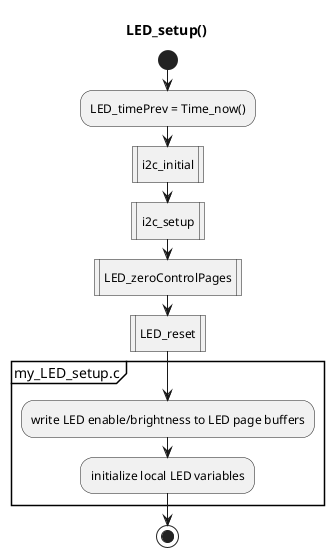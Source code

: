 '
' LED_setup.uml
'

@startuml
title LED_setup()
start
':CLI_registerDictionary|
:LED_timePrev = Time_now();
:i2c_initial|
:i2c_setup|
:LED_zeroControlPages|
:LED_reset|
partition my_LED_setup.c {
 :write LED enable/brightness to LED page buffers;  
 :initialize local LED variables;
}
stop
@enduml
